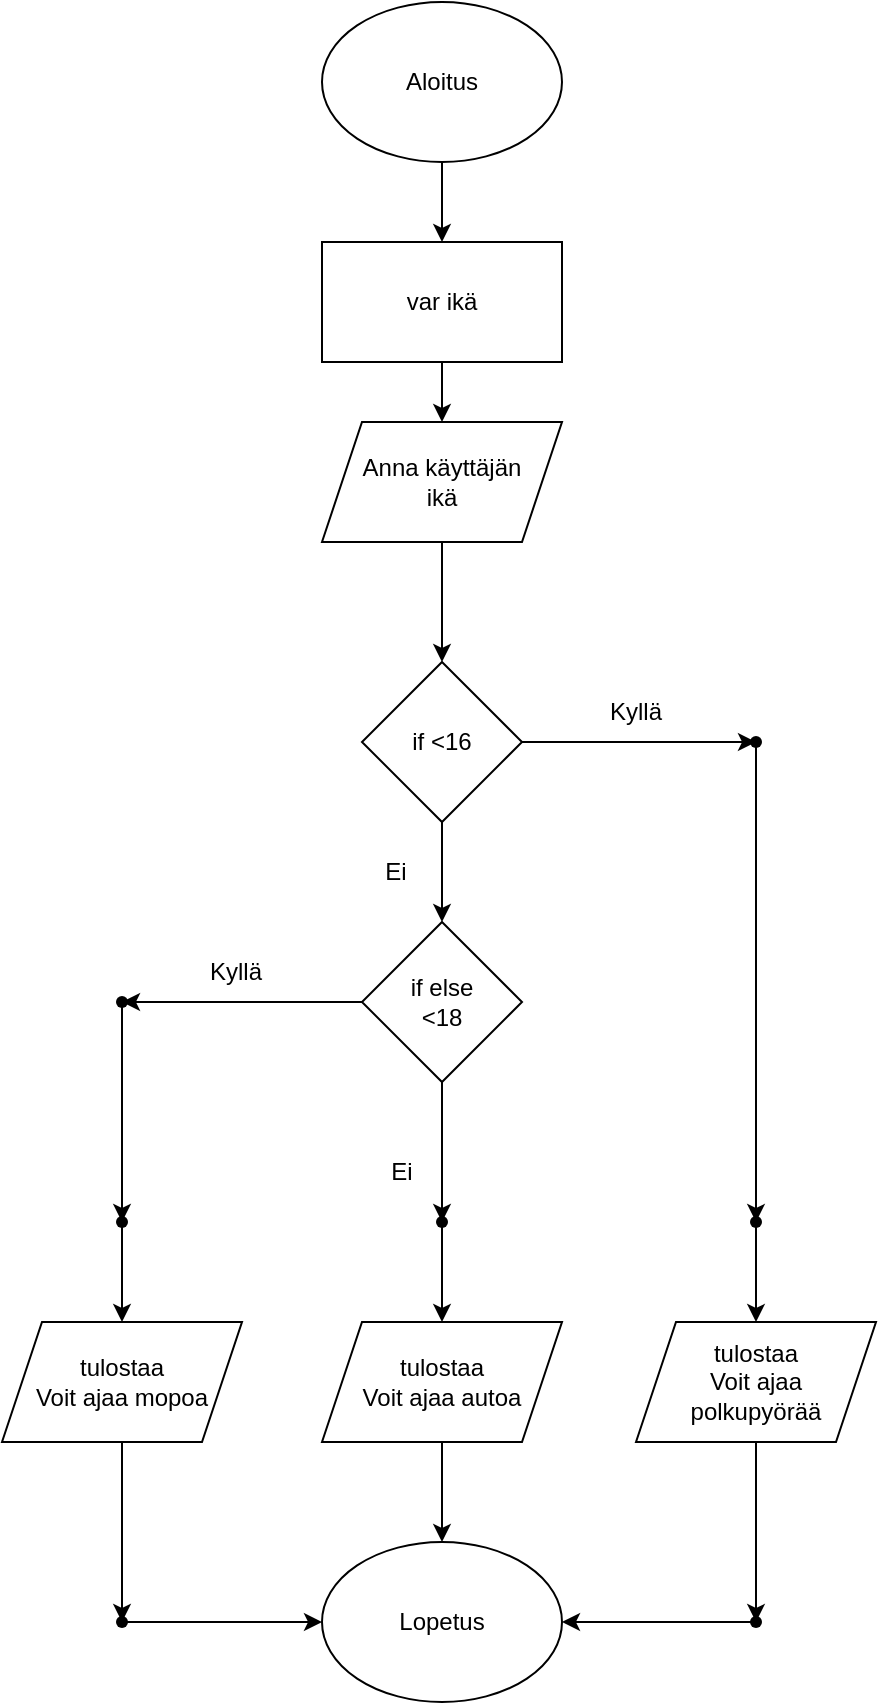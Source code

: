 <mxfile version="24.8.3">
  <diagram name="Sivu-1" id="RdHzlFgHXdZ7qNyClzxG">
    <mxGraphModel dx="704" dy="739" grid="1" gridSize="10" guides="1" tooltips="1" connect="1" arrows="1" fold="1" page="1" pageScale="1" pageWidth="827" pageHeight="1169" math="0" shadow="0">
      <root>
        <mxCell id="0" />
        <mxCell id="1" parent="0" />
        <mxCell id="XjK5QPipYms8_0UN5OtH-3" value="" style="edgeStyle=orthogonalEdgeStyle;rounded=0;orthogonalLoop=1;jettySize=auto;html=1;" parent="1" source="XjK5QPipYms8_0UN5OtH-1" target="XjK5QPipYms8_0UN5OtH-2" edge="1">
          <mxGeometry relative="1" as="geometry" />
        </mxCell>
        <mxCell id="XjK5QPipYms8_0UN5OtH-1" value="Aloitus" style="ellipse;whiteSpace=wrap;html=1;" parent="1" vertex="1">
          <mxGeometry x="353" y="40" width="120" height="80" as="geometry" />
        </mxCell>
        <mxCell id="XjK5QPipYms8_0UN5OtH-5" value="" style="edgeStyle=orthogonalEdgeStyle;rounded=0;orthogonalLoop=1;jettySize=auto;html=1;" parent="1" source="XjK5QPipYms8_0UN5OtH-2" target="XjK5QPipYms8_0UN5OtH-4" edge="1">
          <mxGeometry relative="1" as="geometry" />
        </mxCell>
        <mxCell id="XjK5QPipYms8_0UN5OtH-2" value="var ikä" style="rounded=0;whiteSpace=wrap;html=1;" parent="1" vertex="1">
          <mxGeometry x="353" y="160" width="120" height="60" as="geometry" />
        </mxCell>
        <mxCell id="XjK5QPipYms8_0UN5OtH-7" value="" style="edgeStyle=orthogonalEdgeStyle;rounded=0;orthogonalLoop=1;jettySize=auto;html=1;" parent="1" source="XjK5QPipYms8_0UN5OtH-4" target="XjK5QPipYms8_0UN5OtH-6" edge="1">
          <mxGeometry relative="1" as="geometry" />
        </mxCell>
        <mxCell id="XjK5QPipYms8_0UN5OtH-4" value="Anna käyttäjän&lt;div&gt;ikä&lt;/div&gt;" style="shape=parallelogram;perimeter=parallelogramPerimeter;whiteSpace=wrap;html=1;fixedSize=1;" parent="1" vertex="1">
          <mxGeometry x="353" y="250" width="120" height="60" as="geometry" />
        </mxCell>
        <mxCell id="XjK5QPipYms8_0UN5OtH-12" value="" style="edgeStyle=orthogonalEdgeStyle;rounded=0;orthogonalLoop=1;jettySize=auto;html=1;" parent="1" source="XjK5QPipYms8_0UN5OtH-6" target="XjK5QPipYms8_0UN5OtH-11" edge="1">
          <mxGeometry relative="1" as="geometry" />
        </mxCell>
        <mxCell id="XjK5QPipYms8_0UN5OtH-18" value="" style="edgeStyle=orthogonalEdgeStyle;rounded=0;orthogonalLoop=1;jettySize=auto;html=1;" parent="1" source="XjK5QPipYms8_0UN5OtH-6" target="XjK5QPipYms8_0UN5OtH-17" edge="1">
          <mxGeometry relative="1" as="geometry" />
        </mxCell>
        <mxCell id="XjK5QPipYms8_0UN5OtH-6" value="if &amp;lt;16" style="rhombus;whiteSpace=wrap;html=1;" parent="1" vertex="1">
          <mxGeometry x="373" y="370" width="80" height="80" as="geometry" />
        </mxCell>
        <mxCell id="XjK5QPipYms8_0UN5OtH-25" value="" style="edgeStyle=orthogonalEdgeStyle;rounded=0;orthogonalLoop=1;jettySize=auto;html=1;" parent="1" source="XjK5QPipYms8_0UN5OtH-11" target="XjK5QPipYms8_0UN5OtH-24" edge="1">
          <mxGeometry relative="1" as="geometry" />
        </mxCell>
        <mxCell id="XjK5QPipYms8_0UN5OtH-52" value="" style="edgeStyle=orthogonalEdgeStyle;rounded=0;orthogonalLoop=1;jettySize=auto;html=1;" parent="1" source="XjK5QPipYms8_0UN5OtH-11" target="XjK5QPipYms8_0UN5OtH-51" edge="1">
          <mxGeometry relative="1" as="geometry" />
        </mxCell>
        <mxCell id="XjK5QPipYms8_0UN5OtH-11" value="if else&lt;div&gt;&amp;lt;18&lt;/div&gt;" style="rhombus;whiteSpace=wrap;html=1;" parent="1" vertex="1">
          <mxGeometry x="373" y="500" width="80" height="80" as="geometry" />
        </mxCell>
        <mxCell id="XjK5QPipYms8_0UN5OtH-13" value="Ei" style="text;html=1;align=center;verticalAlign=middle;whiteSpace=wrap;rounded=0;" parent="1" vertex="1">
          <mxGeometry x="360" y="460" width="60" height="30" as="geometry" />
        </mxCell>
        <mxCell id="XjK5QPipYms8_0UN5OtH-14" value="Kyllä" style="text;html=1;align=center;verticalAlign=middle;whiteSpace=wrap;rounded=0;" parent="1" vertex="1">
          <mxGeometry x="480" y="380" width="60" height="30" as="geometry" />
        </mxCell>
        <mxCell id="XjK5QPipYms8_0UN5OtH-39" value="" style="edgeStyle=orthogonalEdgeStyle;rounded=0;orthogonalLoop=1;jettySize=auto;html=1;" parent="1" source="XjK5QPipYms8_0UN5OtH-17" target="XjK5QPipYms8_0UN5OtH-38" edge="1">
          <mxGeometry relative="1" as="geometry" />
        </mxCell>
        <mxCell id="XjK5QPipYms8_0UN5OtH-17" value="" style="shape=waypoint;sketch=0;size=6;pointerEvents=1;points=[];fillColor=default;resizable=0;rotatable=0;perimeter=centerPerimeter;snapToPoint=1;" parent="1" vertex="1">
          <mxGeometry x="560" y="400" width="20" height="20" as="geometry" />
        </mxCell>
        <mxCell id="XjK5QPipYms8_0UN5OtH-33" value="" style="edgeStyle=orthogonalEdgeStyle;rounded=0;orthogonalLoop=1;jettySize=auto;html=1;" parent="1" source="XjK5QPipYms8_0UN5OtH-24" target="XjK5QPipYms8_0UN5OtH-32" edge="1">
          <mxGeometry relative="1" as="geometry" />
        </mxCell>
        <mxCell id="XjK5QPipYms8_0UN5OtH-24" value="" style="shape=waypoint;sketch=0;size=6;pointerEvents=1;points=[];fillColor=default;resizable=0;rotatable=0;perimeter=centerPerimeter;snapToPoint=1;" parent="1" vertex="1">
          <mxGeometry x="243" y="530" width="20" height="20" as="geometry" />
        </mxCell>
        <mxCell id="XjK5QPipYms8_0UN5OtH-30" value="Kyllä" style="text;html=1;align=center;verticalAlign=middle;whiteSpace=wrap;rounded=0;" parent="1" vertex="1">
          <mxGeometry x="280" y="510" width="60" height="30" as="geometry" />
        </mxCell>
        <mxCell id="XjK5QPipYms8_0UN5OtH-43" value="" style="edgeStyle=orthogonalEdgeStyle;rounded=0;orthogonalLoop=1;jettySize=auto;html=1;" parent="1" source="XjK5QPipYms8_0UN5OtH-31" target="XjK5QPipYms8_0UN5OtH-42" edge="1">
          <mxGeometry relative="1" as="geometry" />
        </mxCell>
        <mxCell id="XjK5QPipYms8_0UN5OtH-31" value="tulostaa&lt;div&gt;Voit ajaa mopoa&lt;/div&gt;" style="shape=parallelogram;perimeter=parallelogramPerimeter;whiteSpace=wrap;html=1;fixedSize=1;" parent="1" vertex="1">
          <mxGeometry x="193" y="700" width="120" height="60" as="geometry" />
        </mxCell>
        <mxCell id="XjK5QPipYms8_0UN5OtH-34" value="" style="edgeStyle=orthogonalEdgeStyle;rounded=0;orthogonalLoop=1;jettySize=auto;html=1;" parent="1" source="XjK5QPipYms8_0UN5OtH-32" target="XjK5QPipYms8_0UN5OtH-31" edge="1">
          <mxGeometry relative="1" as="geometry" />
        </mxCell>
        <mxCell id="XjK5QPipYms8_0UN5OtH-32" value="" style="shape=waypoint;sketch=0;size=6;pointerEvents=1;points=[];fillColor=default;resizable=0;rotatable=0;perimeter=centerPerimeter;snapToPoint=1;" parent="1" vertex="1">
          <mxGeometry x="243" y="640" width="20" height="20" as="geometry" />
        </mxCell>
        <mxCell id="XjK5QPipYms8_0UN5OtH-44" value="" style="edgeStyle=orthogonalEdgeStyle;rounded=0;orthogonalLoop=1;jettySize=auto;html=1;" parent="1" source="XjK5QPipYms8_0UN5OtH-35" target="XjK5QPipYms8_0UN5OtH-41" edge="1">
          <mxGeometry relative="1" as="geometry" />
        </mxCell>
        <mxCell id="XjK5QPipYms8_0UN5OtH-35" value="tulostaa&lt;div&gt;Voit ajaa autoa&lt;/div&gt;" style="shape=parallelogram;perimeter=parallelogramPerimeter;whiteSpace=wrap;html=1;fixedSize=1;" parent="1" vertex="1">
          <mxGeometry x="353" y="700" width="120" height="60" as="geometry" />
        </mxCell>
        <mxCell id="XjK5QPipYms8_0UN5OtH-46" value="" style="edgeStyle=orthogonalEdgeStyle;rounded=0;orthogonalLoop=1;jettySize=auto;html=1;" parent="1" source="XjK5QPipYms8_0UN5OtH-37" target="XjK5QPipYms8_0UN5OtH-45" edge="1">
          <mxGeometry relative="1" as="geometry" />
        </mxCell>
        <mxCell id="XjK5QPipYms8_0UN5OtH-37" value="tulostaa&lt;div&gt;Voit ajaa&lt;/div&gt;&lt;div&gt;&lt;span style=&quot;background-color: initial;&quot;&gt;polkupyörää&lt;/span&gt;&lt;/div&gt;" style="shape=parallelogram;perimeter=parallelogramPerimeter;whiteSpace=wrap;html=1;fixedSize=1;" parent="1" vertex="1">
          <mxGeometry x="510" y="700" width="120" height="60" as="geometry" />
        </mxCell>
        <mxCell id="XjK5QPipYms8_0UN5OtH-40" value="" style="edgeStyle=orthogonalEdgeStyle;rounded=0;orthogonalLoop=1;jettySize=auto;html=1;" parent="1" source="XjK5QPipYms8_0UN5OtH-38" target="XjK5QPipYms8_0UN5OtH-37" edge="1">
          <mxGeometry relative="1" as="geometry" />
        </mxCell>
        <mxCell id="XjK5QPipYms8_0UN5OtH-38" value="" style="shape=waypoint;sketch=0;size=6;pointerEvents=1;points=[];fillColor=default;resizable=0;rotatable=0;perimeter=centerPerimeter;snapToPoint=1;" parent="1" vertex="1">
          <mxGeometry x="560" y="640" width="20" height="20" as="geometry" />
        </mxCell>
        <mxCell id="XjK5QPipYms8_0UN5OtH-41" value="Lopetus" style="ellipse;whiteSpace=wrap;html=1;" parent="1" vertex="1">
          <mxGeometry x="353" y="810" width="120" height="80" as="geometry" />
        </mxCell>
        <mxCell id="XjK5QPipYms8_0UN5OtH-48" value="" style="edgeStyle=orthogonalEdgeStyle;rounded=0;orthogonalLoop=1;jettySize=auto;html=1;" parent="1" source="XjK5QPipYms8_0UN5OtH-42" target="XjK5QPipYms8_0UN5OtH-41" edge="1">
          <mxGeometry relative="1" as="geometry" />
        </mxCell>
        <mxCell id="XjK5QPipYms8_0UN5OtH-42" value="" style="shape=waypoint;sketch=0;size=6;pointerEvents=1;points=[];fillColor=default;resizable=0;rotatable=0;perimeter=centerPerimeter;snapToPoint=1;" parent="1" vertex="1">
          <mxGeometry x="243" y="840" width="20" height="20" as="geometry" />
        </mxCell>
        <mxCell id="XjK5QPipYms8_0UN5OtH-47" value="" style="edgeStyle=orthogonalEdgeStyle;rounded=0;orthogonalLoop=1;jettySize=auto;html=1;" parent="1" source="XjK5QPipYms8_0UN5OtH-45" target="XjK5QPipYms8_0UN5OtH-41" edge="1">
          <mxGeometry relative="1" as="geometry" />
        </mxCell>
        <mxCell id="XjK5QPipYms8_0UN5OtH-45" value="" style="shape=waypoint;sketch=0;size=6;pointerEvents=1;points=[];fillColor=default;resizable=0;rotatable=0;perimeter=centerPerimeter;snapToPoint=1;" parent="1" vertex="1">
          <mxGeometry x="560" y="840" width="20" height="20" as="geometry" />
        </mxCell>
        <mxCell id="XjK5QPipYms8_0UN5OtH-49" value="Ei" style="text;html=1;align=center;verticalAlign=middle;whiteSpace=wrap;rounded=0;" parent="1" vertex="1">
          <mxGeometry x="363" y="610" width="60" height="30" as="geometry" />
        </mxCell>
        <mxCell id="XjK5QPipYms8_0UN5OtH-53" value="" style="edgeStyle=orthogonalEdgeStyle;rounded=0;orthogonalLoop=1;jettySize=auto;html=1;" parent="1" source="XjK5QPipYms8_0UN5OtH-51" target="XjK5QPipYms8_0UN5OtH-35" edge="1">
          <mxGeometry relative="1" as="geometry" />
        </mxCell>
        <mxCell id="XjK5QPipYms8_0UN5OtH-51" value="" style="shape=waypoint;sketch=0;size=6;pointerEvents=1;points=[];fillColor=default;resizable=0;rotatable=0;perimeter=centerPerimeter;snapToPoint=1;" parent="1" vertex="1">
          <mxGeometry x="403" y="640" width="20" height="20" as="geometry" />
        </mxCell>
      </root>
    </mxGraphModel>
  </diagram>
</mxfile>
